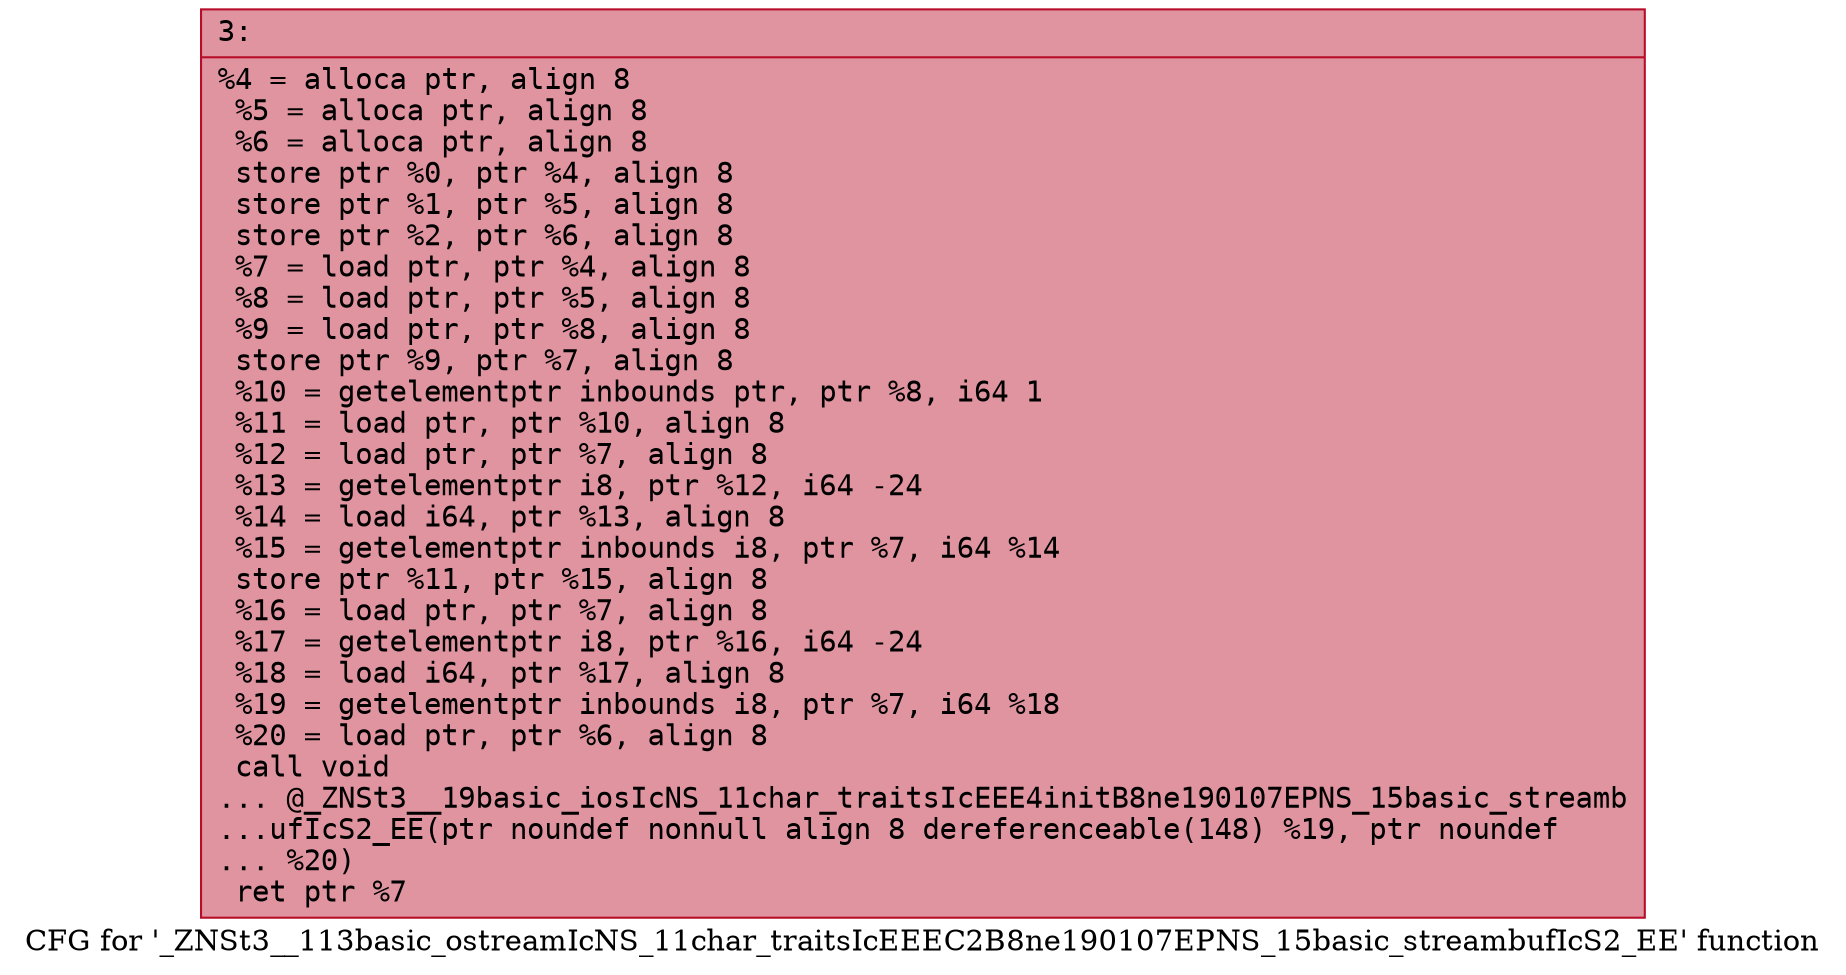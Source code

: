 digraph "CFG for '_ZNSt3__113basic_ostreamIcNS_11char_traitsIcEEEC2B8ne190107EPNS_15basic_streambufIcS2_EE' function" {
	label="CFG for '_ZNSt3__113basic_ostreamIcNS_11char_traitsIcEEEC2B8ne190107EPNS_15basic_streambufIcS2_EE' function";

	Node0x600000d3f430 [shape=record,color="#b70d28ff", style=filled, fillcolor="#b70d2870" fontname="Courier",label="{3:\l|  %4 = alloca ptr, align 8\l  %5 = alloca ptr, align 8\l  %6 = alloca ptr, align 8\l  store ptr %0, ptr %4, align 8\l  store ptr %1, ptr %5, align 8\l  store ptr %2, ptr %6, align 8\l  %7 = load ptr, ptr %4, align 8\l  %8 = load ptr, ptr %5, align 8\l  %9 = load ptr, ptr %8, align 8\l  store ptr %9, ptr %7, align 8\l  %10 = getelementptr inbounds ptr, ptr %8, i64 1\l  %11 = load ptr, ptr %10, align 8\l  %12 = load ptr, ptr %7, align 8\l  %13 = getelementptr i8, ptr %12, i64 -24\l  %14 = load i64, ptr %13, align 8\l  %15 = getelementptr inbounds i8, ptr %7, i64 %14\l  store ptr %11, ptr %15, align 8\l  %16 = load ptr, ptr %7, align 8\l  %17 = getelementptr i8, ptr %16, i64 -24\l  %18 = load i64, ptr %17, align 8\l  %19 = getelementptr inbounds i8, ptr %7, i64 %18\l  %20 = load ptr, ptr %6, align 8\l  call void\l... @_ZNSt3__19basic_iosIcNS_11char_traitsIcEEE4initB8ne190107EPNS_15basic_streamb\l...ufIcS2_EE(ptr noundef nonnull align 8 dereferenceable(148) %19, ptr noundef\l... %20)\l  ret ptr %7\l}"];
}

